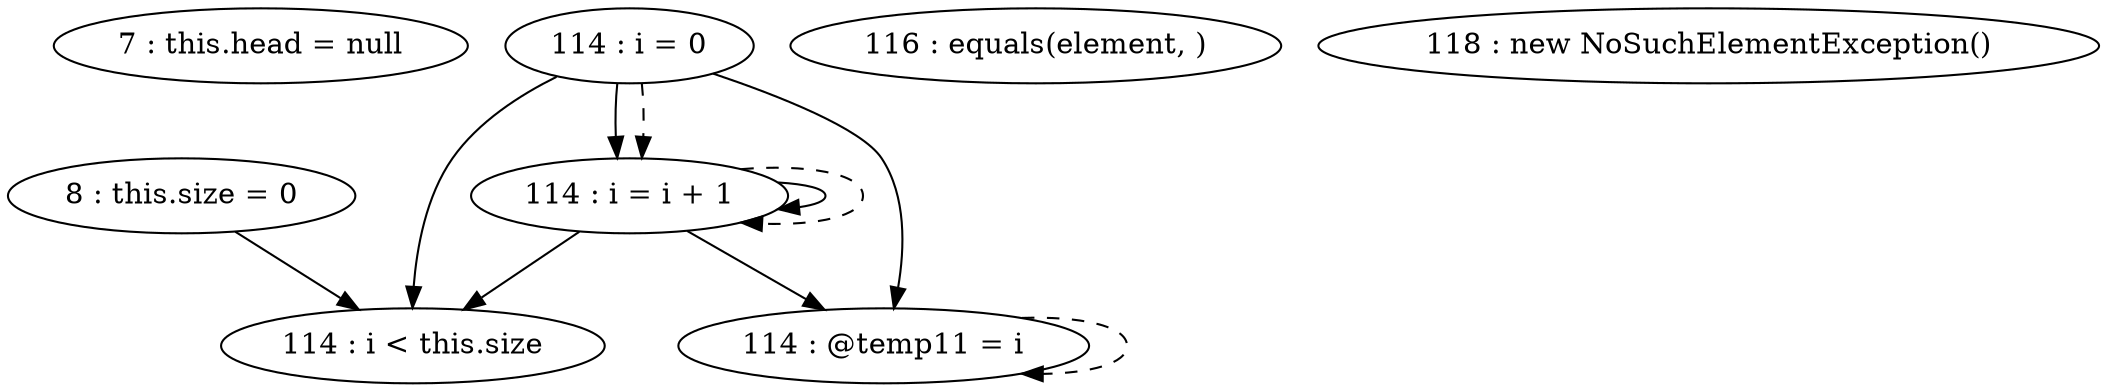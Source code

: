 digraph G {
"7 : this.head = null"
"8 : this.size = 0"
"8 : this.size = 0" -> "114 : i < this.size"
"114 : i = 0"
"114 : i = 0" -> "114 : i < this.size"
"114 : i = 0" -> "114 : i = i + 1"
"114 : i = 0" -> "114 : @temp11 = i"
"114 : i = 0" -> "114 : i = i + 1" [style=dashed]
"114 : i < this.size"
"116 : equals(element, )"
"118 : new NoSuchElementException()"
"114 : @temp11 = i"
"114 : @temp11 = i" -> "114 : @temp11 = i" [style=dashed]
"114 : i = i + 1"
"114 : i = i + 1" -> "114 : i < this.size"
"114 : i = i + 1" -> "114 : i = i + 1"
"114 : i = i + 1" -> "114 : @temp11 = i"
"114 : i = i + 1" -> "114 : i = i + 1" [style=dashed]
}